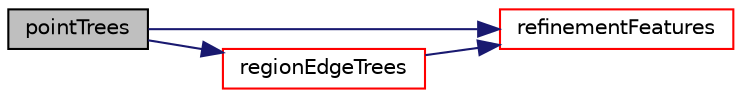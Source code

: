 digraph "pointTrees"
{
  bgcolor="transparent";
  edge [fontname="Helvetica",fontsize="10",labelfontname="Helvetica",labelfontsize="10"];
  node [fontname="Helvetica",fontsize="10",shape=record];
  rankdir="LR";
  Node1 [label="pointTrees",height=0.2,width=0.4,color="black", fillcolor="grey75", style="filled", fontcolor="black"];
  Node1 -> Node2 [color="midnightblue",fontsize="10",style="solid",fontname="Helvetica"];
  Node2 [label="refinementFeatures",height=0.2,width=0.4,color="red",URL="$a02171.html#afbef9e22dba61f34b2df7c7ca7caceb0",tooltip="Construct from description. "];
  Node1 -> Node3 [color="midnightblue",fontsize="10",style="solid",fontname="Helvetica"];
  Node3 [label="regionEdgeTrees",height=0.2,width=0.4,color="red",URL="$a02171.html#a0a9e48d91f8d14c675856ed4333a5b0e"];
  Node3 -> Node2 [color="midnightblue",fontsize="10",style="solid",fontname="Helvetica"];
}
